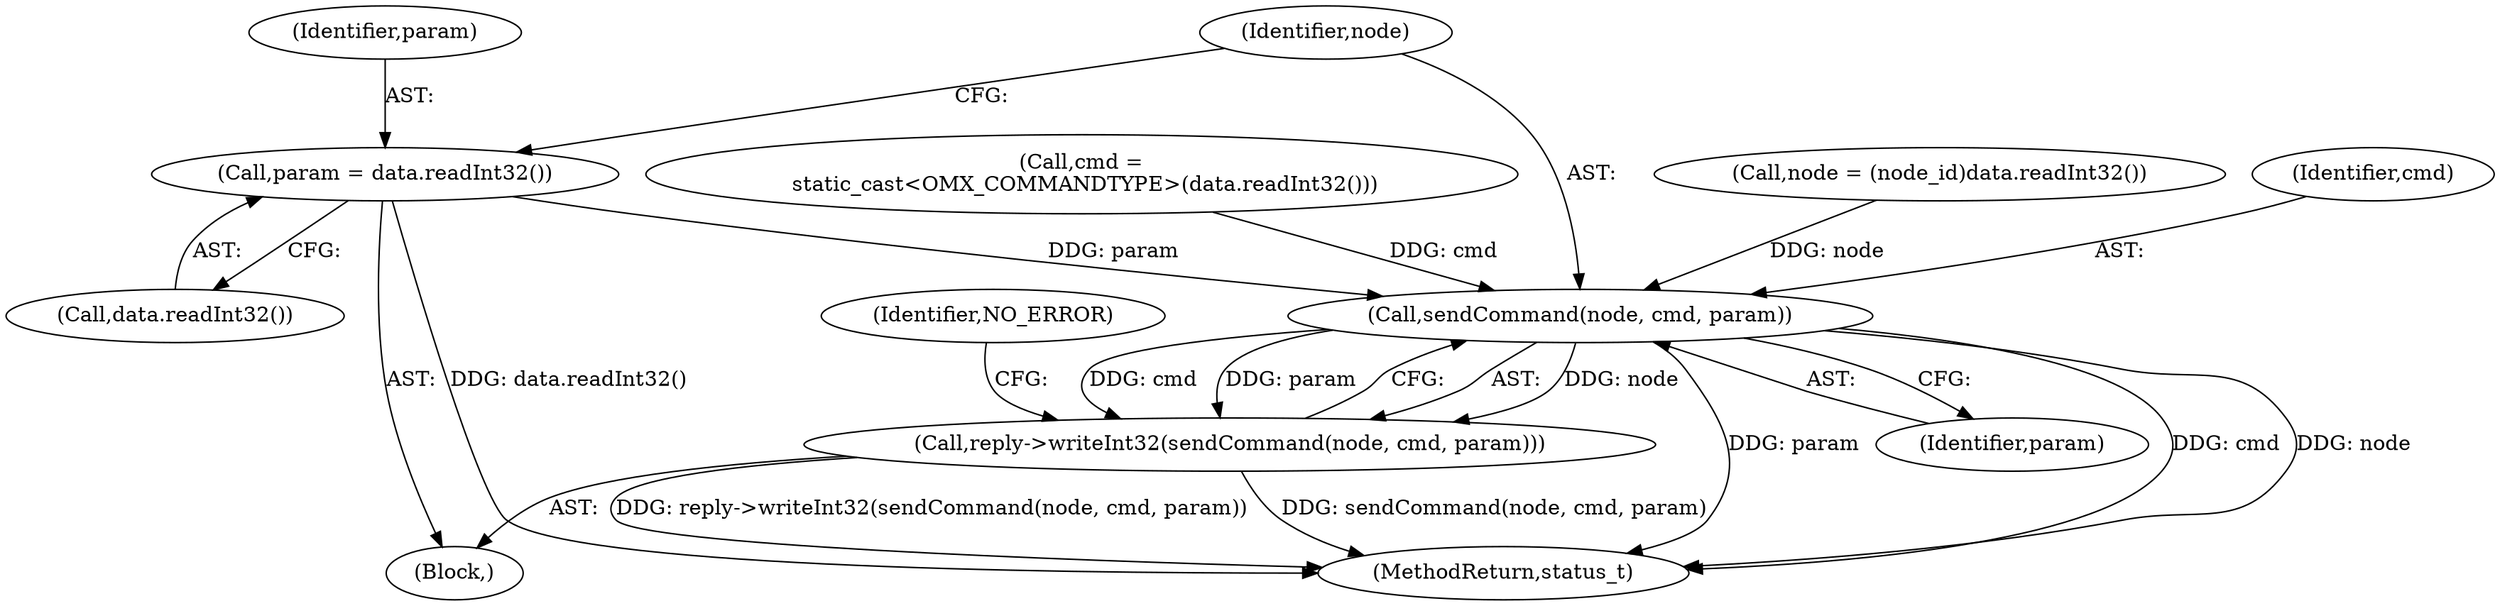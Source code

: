 digraph "0_Android_0bb5ced60304da7f61478ffd359e7ba65d72f181@API" {
"1000262" [label="(Call,param = data.readInt32())"];
"1000266" [label="(Call,sendCommand(node, cmd, param))"];
"1000265" [label="(Call,reply->writeInt32(sendCommand(node, cmd, param)))"];
"1000269" [label="(Identifier,param)"];
"1000263" [label="(Identifier,param)"];
"1000268" [label="(Identifier,cmd)"];
"1000266" [label="(Call,sendCommand(node, cmd, param))"];
"1000250" [label="(Call,node = (node_id)data.readInt32())"];
"1000265" [label="(Call,reply->writeInt32(sendCommand(node, cmd, param)))"];
"1000267" [label="(Identifier,node)"];
"1000262" [label="(Call,param = data.readInt32())"];
"1000271" [label="(Identifier,NO_ERROR)"];
"1001353" [label="(MethodReturn,status_t)"];
"1000244" [label="(Block,)"];
"1000256" [label="(Call,cmd =\n static_cast<OMX_COMMANDTYPE>(data.readInt32()))"];
"1000264" [label="(Call,data.readInt32())"];
"1000262" -> "1000244"  [label="AST: "];
"1000262" -> "1000264"  [label="CFG: "];
"1000263" -> "1000262"  [label="AST: "];
"1000264" -> "1000262"  [label="AST: "];
"1000267" -> "1000262"  [label="CFG: "];
"1000262" -> "1001353"  [label="DDG: data.readInt32()"];
"1000262" -> "1000266"  [label="DDG: param"];
"1000266" -> "1000265"  [label="AST: "];
"1000266" -> "1000269"  [label="CFG: "];
"1000267" -> "1000266"  [label="AST: "];
"1000268" -> "1000266"  [label="AST: "];
"1000269" -> "1000266"  [label="AST: "];
"1000265" -> "1000266"  [label="CFG: "];
"1000266" -> "1001353"  [label="DDG: param"];
"1000266" -> "1001353"  [label="DDG: cmd"];
"1000266" -> "1001353"  [label="DDG: node"];
"1000266" -> "1000265"  [label="DDG: node"];
"1000266" -> "1000265"  [label="DDG: cmd"];
"1000266" -> "1000265"  [label="DDG: param"];
"1000250" -> "1000266"  [label="DDG: node"];
"1000256" -> "1000266"  [label="DDG: cmd"];
"1000265" -> "1000244"  [label="AST: "];
"1000271" -> "1000265"  [label="CFG: "];
"1000265" -> "1001353"  [label="DDG: reply->writeInt32(sendCommand(node, cmd, param))"];
"1000265" -> "1001353"  [label="DDG: sendCommand(node, cmd, param)"];
}
